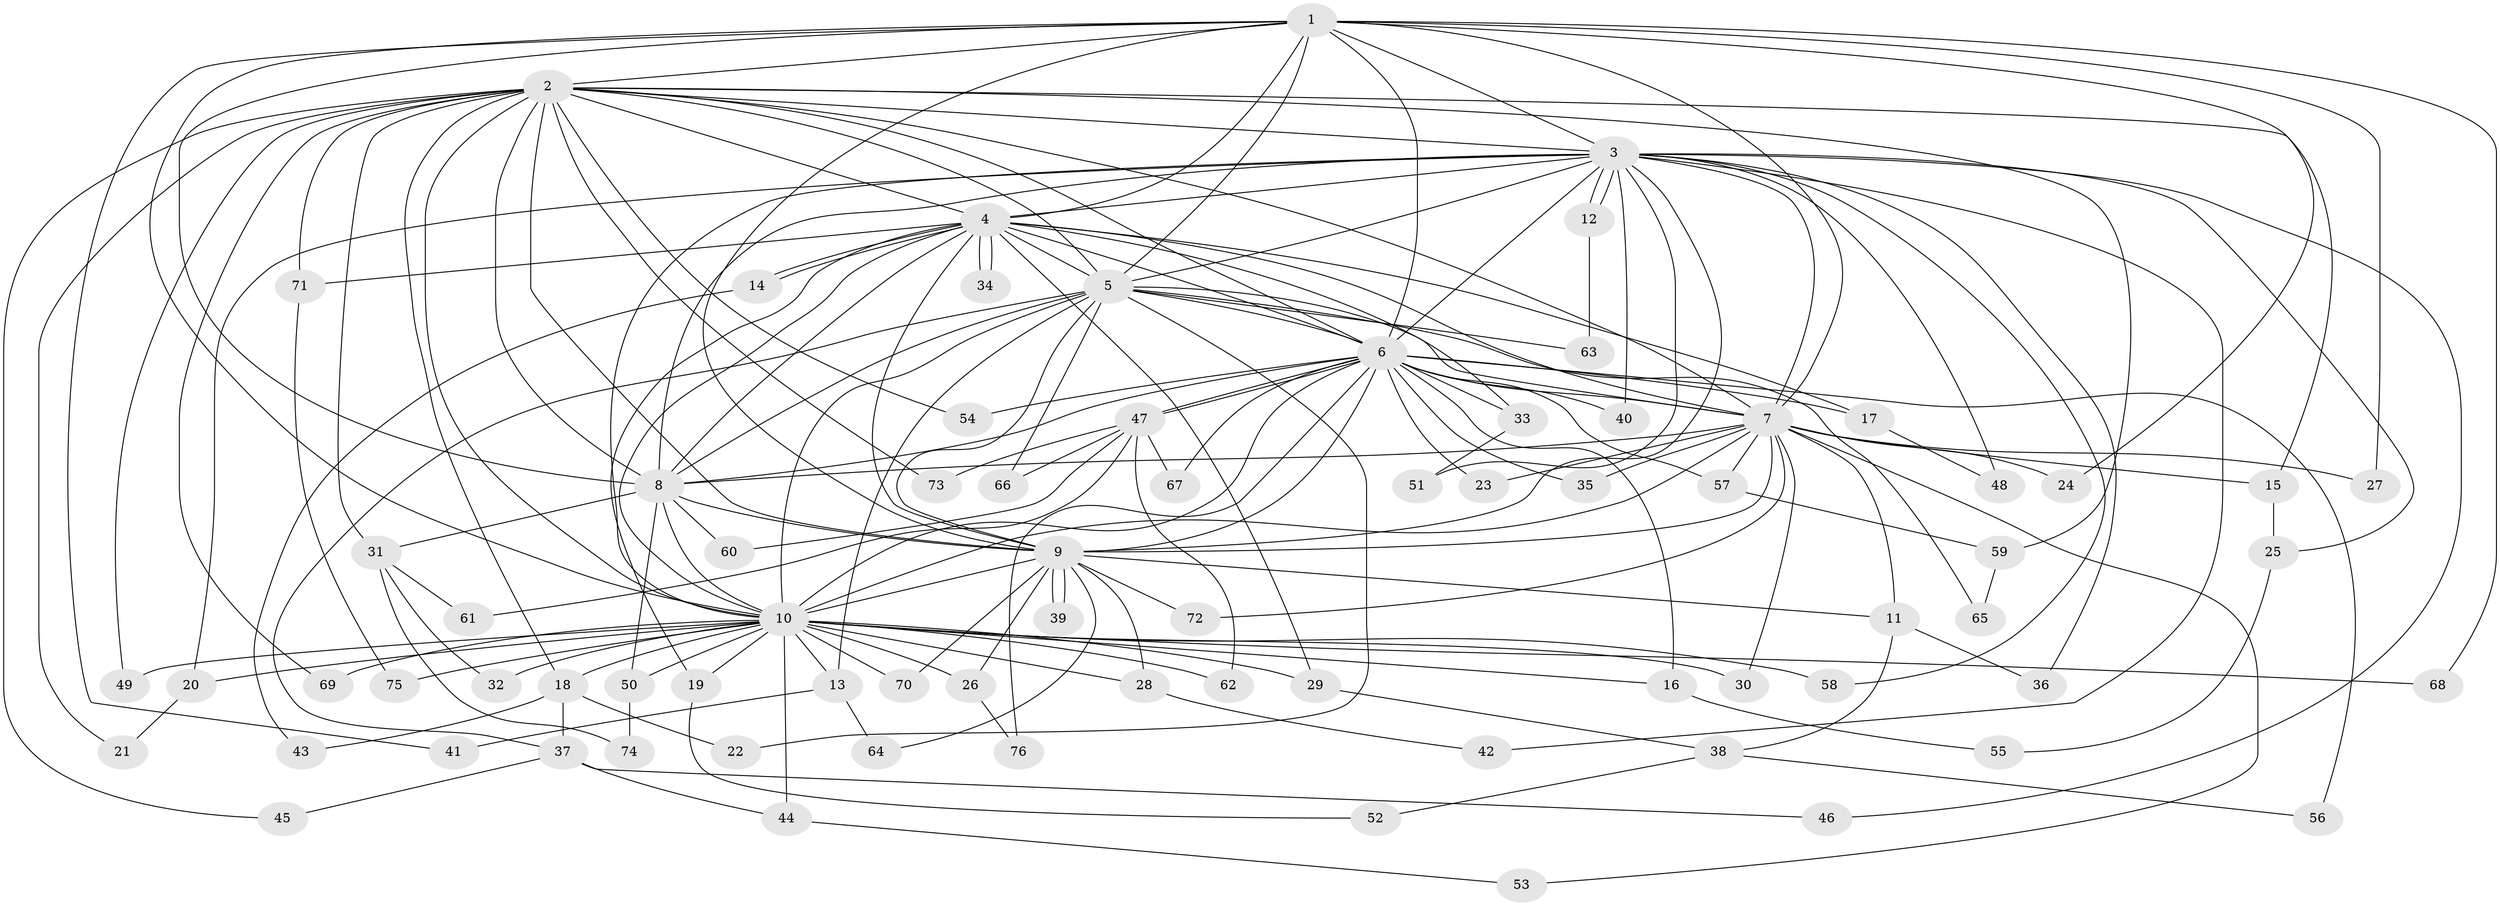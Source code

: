 // Generated by graph-tools (version 1.1) at 2025/14/03/09/25 04:14:02]
// undirected, 76 vertices, 177 edges
graph export_dot {
graph [start="1"]
  node [color=gray90,style=filled];
  1;
  2;
  3;
  4;
  5;
  6;
  7;
  8;
  9;
  10;
  11;
  12;
  13;
  14;
  15;
  16;
  17;
  18;
  19;
  20;
  21;
  22;
  23;
  24;
  25;
  26;
  27;
  28;
  29;
  30;
  31;
  32;
  33;
  34;
  35;
  36;
  37;
  38;
  39;
  40;
  41;
  42;
  43;
  44;
  45;
  46;
  47;
  48;
  49;
  50;
  51;
  52;
  53;
  54;
  55;
  56;
  57;
  58;
  59;
  60;
  61;
  62;
  63;
  64;
  65;
  66;
  67;
  68;
  69;
  70;
  71;
  72;
  73;
  74;
  75;
  76;
  1 -- 2;
  1 -- 3;
  1 -- 4;
  1 -- 5;
  1 -- 6;
  1 -- 7;
  1 -- 8;
  1 -- 9;
  1 -- 10;
  1 -- 24;
  1 -- 27;
  1 -- 41;
  1 -- 68;
  2 -- 3;
  2 -- 4;
  2 -- 5;
  2 -- 6;
  2 -- 7;
  2 -- 8;
  2 -- 9;
  2 -- 10;
  2 -- 15;
  2 -- 18;
  2 -- 21;
  2 -- 31;
  2 -- 45;
  2 -- 49;
  2 -- 54;
  2 -- 59;
  2 -- 69;
  2 -- 71;
  2 -- 73;
  3 -- 4;
  3 -- 5;
  3 -- 6;
  3 -- 7;
  3 -- 8;
  3 -- 9;
  3 -- 10;
  3 -- 12;
  3 -- 12;
  3 -- 20;
  3 -- 25;
  3 -- 36;
  3 -- 40;
  3 -- 42;
  3 -- 46;
  3 -- 48;
  3 -- 51;
  3 -- 58;
  4 -- 5;
  4 -- 6;
  4 -- 7;
  4 -- 8;
  4 -- 9;
  4 -- 10;
  4 -- 14;
  4 -- 14;
  4 -- 17;
  4 -- 19;
  4 -- 29;
  4 -- 33;
  4 -- 34;
  4 -- 34;
  4 -- 71;
  5 -- 6;
  5 -- 7;
  5 -- 8;
  5 -- 9;
  5 -- 10;
  5 -- 13;
  5 -- 22;
  5 -- 37;
  5 -- 63;
  5 -- 65;
  5 -- 66;
  6 -- 7;
  6 -- 8;
  6 -- 9;
  6 -- 10;
  6 -- 16;
  6 -- 17;
  6 -- 23;
  6 -- 33;
  6 -- 35;
  6 -- 40;
  6 -- 47;
  6 -- 47;
  6 -- 54;
  6 -- 56;
  6 -- 57;
  6 -- 67;
  6 -- 76;
  7 -- 8;
  7 -- 9;
  7 -- 10;
  7 -- 11;
  7 -- 15;
  7 -- 23;
  7 -- 24;
  7 -- 27;
  7 -- 30;
  7 -- 35;
  7 -- 53;
  7 -- 57;
  7 -- 72;
  8 -- 9;
  8 -- 10;
  8 -- 31;
  8 -- 50;
  8 -- 60;
  9 -- 10;
  9 -- 11;
  9 -- 26;
  9 -- 28;
  9 -- 39;
  9 -- 39;
  9 -- 64;
  9 -- 70;
  9 -- 72;
  10 -- 13;
  10 -- 16;
  10 -- 18;
  10 -- 19;
  10 -- 20;
  10 -- 26;
  10 -- 28;
  10 -- 29;
  10 -- 30;
  10 -- 32;
  10 -- 44;
  10 -- 49;
  10 -- 50;
  10 -- 58;
  10 -- 62;
  10 -- 68;
  10 -- 69;
  10 -- 70;
  10 -- 75;
  11 -- 36;
  11 -- 38;
  12 -- 63;
  13 -- 41;
  13 -- 64;
  14 -- 43;
  15 -- 25;
  16 -- 55;
  17 -- 48;
  18 -- 22;
  18 -- 37;
  18 -- 43;
  19 -- 52;
  20 -- 21;
  25 -- 55;
  26 -- 76;
  28 -- 42;
  29 -- 38;
  31 -- 32;
  31 -- 61;
  31 -- 74;
  33 -- 51;
  37 -- 44;
  37 -- 45;
  37 -- 46;
  38 -- 52;
  38 -- 56;
  44 -- 53;
  47 -- 60;
  47 -- 61;
  47 -- 62;
  47 -- 66;
  47 -- 67;
  47 -- 73;
  50 -- 74;
  57 -- 59;
  59 -- 65;
  71 -- 75;
}

